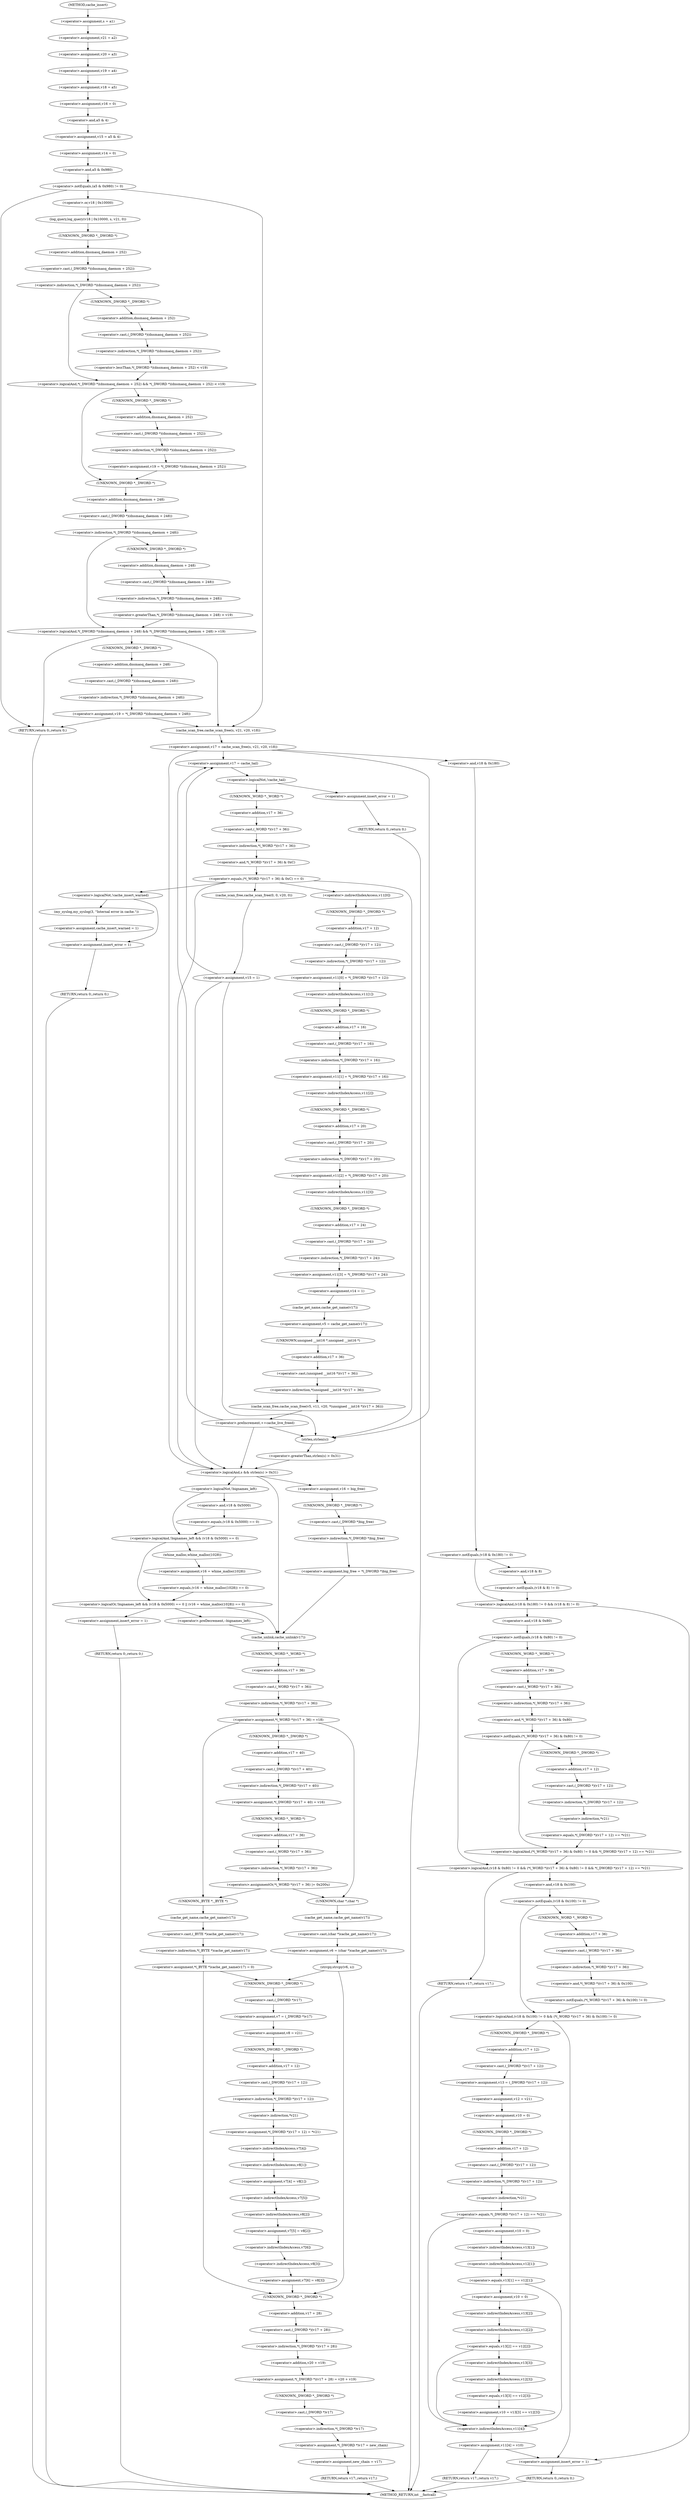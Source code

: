 digraph cache_insert {  
"1000142" [label = "(<operator>.assignment,s = a1)" ]
"1000145" [label = "(<operator>.assignment,v21 = a2)" ]
"1000148" [label = "(<operator>.assignment,v20 = a3)" ]
"1000151" [label = "(<operator>.assignment,v19 = a4)" ]
"1000154" [label = "(<operator>.assignment,v18 = a5)" ]
"1000157" [label = "(<operator>.assignment,v16 = 0)" ]
"1000160" [label = "(<operator>.assignment,v15 = a5 & 4)" ]
"1000162" [label = "(<operator>.and,a5 & 4)" ]
"1000165" [label = "(<operator>.assignment,v14 = 0)" ]
"1000169" [label = "(<operator>.notEquals,(a5 & 0x980) != 0)" ]
"1000170" [label = "(<operator>.and,a5 & 0x980)" ]
"1000175" [label = "(log_query,log_query(v18 | 0x10000, s, v21, 0))" ]
"1000176" [label = "(<operator>.or,v18 | 0x10000)" ]
"1000183" [label = "(<operator>.logicalAnd,*(_DWORD *)(dnsmasq_daemon + 252) && *(_DWORD *)(dnsmasq_daemon + 252) < v19)" ]
"1000184" [label = "(<operator>.indirection,*(_DWORD *)(dnsmasq_daemon + 252))" ]
"1000185" [label = "(<operator>.cast,(_DWORD *)(dnsmasq_daemon + 252))" ]
"1000186" [label = "(UNKNOWN,_DWORD *,_DWORD *)" ]
"1000187" [label = "(<operator>.addition,dnsmasq_daemon + 252)" ]
"1000190" [label = "(<operator>.lessThan,*(_DWORD *)(dnsmasq_daemon + 252) < v19)" ]
"1000191" [label = "(<operator>.indirection,*(_DWORD *)(dnsmasq_daemon + 252))" ]
"1000192" [label = "(<operator>.cast,(_DWORD *)(dnsmasq_daemon + 252))" ]
"1000193" [label = "(UNKNOWN,_DWORD *,_DWORD *)" ]
"1000194" [label = "(<operator>.addition,dnsmasq_daemon + 252)" ]
"1000198" [label = "(<operator>.assignment,v19 = *(_DWORD *)(dnsmasq_daemon + 252))" ]
"1000200" [label = "(<operator>.indirection,*(_DWORD *)(dnsmasq_daemon + 252))" ]
"1000201" [label = "(<operator>.cast,(_DWORD *)(dnsmasq_daemon + 252))" ]
"1000202" [label = "(UNKNOWN,_DWORD *,_DWORD *)" ]
"1000203" [label = "(<operator>.addition,dnsmasq_daemon + 252)" ]
"1000207" [label = "(<operator>.logicalAnd,*(_DWORD *)(dnsmasq_daemon + 248) && *(_DWORD *)(dnsmasq_daemon + 248) > v19)" ]
"1000208" [label = "(<operator>.indirection,*(_DWORD *)(dnsmasq_daemon + 248))" ]
"1000209" [label = "(<operator>.cast,(_DWORD *)(dnsmasq_daemon + 248))" ]
"1000210" [label = "(UNKNOWN,_DWORD *,_DWORD *)" ]
"1000211" [label = "(<operator>.addition,dnsmasq_daemon + 248)" ]
"1000214" [label = "(<operator>.greaterThan,*(_DWORD *)(dnsmasq_daemon + 248) > v19)" ]
"1000215" [label = "(<operator>.indirection,*(_DWORD *)(dnsmasq_daemon + 248))" ]
"1000216" [label = "(<operator>.cast,(_DWORD *)(dnsmasq_daemon + 248))" ]
"1000217" [label = "(UNKNOWN,_DWORD *,_DWORD *)" ]
"1000218" [label = "(<operator>.addition,dnsmasq_daemon + 248)" ]
"1000222" [label = "(<operator>.assignment,v19 = *(_DWORD *)(dnsmasq_daemon + 248))" ]
"1000224" [label = "(<operator>.indirection,*(_DWORD *)(dnsmasq_daemon + 248))" ]
"1000225" [label = "(<operator>.cast,(_DWORD *)(dnsmasq_daemon + 248))" ]
"1000226" [label = "(UNKNOWN,_DWORD *,_DWORD *)" ]
"1000227" [label = "(<operator>.addition,dnsmasq_daemon + 248)" ]
"1000232" [label = "(RETURN,return 0;,return 0;)" ]
"1000234" [label = "(<operator>.assignment,v17 = cache_scan_free(s, v21, v20, v18))" ]
"1000236" [label = "(cache_scan_free,cache_scan_free(s, v21, v20, v18))" ]
"1000245" [label = "(<operator>.logicalAnd,(v18 & 0x180) != 0 && (v18 & 8) != 0)" ]
"1000246" [label = "(<operator>.notEquals,(v18 & 0x180) != 0)" ]
"1000247" [label = "(<operator>.and,v18 & 0x180)" ]
"1000251" [label = "(<operator>.notEquals,(v18 & 8) != 0)" ]
"1000252" [label = "(<operator>.and,v18 & 8)" ]
"1000258" [label = "(<operator>.logicalAnd,(v18 & 0x80) != 0 && (*(_WORD *)(v17 + 36) & 0x80) != 0 && *(_DWORD *)(v17 + 12) == *v21)" ]
"1000259" [label = "(<operator>.notEquals,(v18 & 0x80) != 0)" ]
"1000260" [label = "(<operator>.and,v18 & 0x80)" ]
"1000264" [label = "(<operator>.logicalAnd,(*(_WORD *)(v17 + 36) & 0x80) != 0 && *(_DWORD *)(v17 + 12) == *v21)" ]
"1000265" [label = "(<operator>.notEquals,(*(_WORD *)(v17 + 36) & 0x80) != 0)" ]
"1000266" [label = "(<operator>.and,*(_WORD *)(v17 + 36) & 0x80)" ]
"1000267" [label = "(<operator>.indirection,*(_WORD *)(v17 + 36))" ]
"1000268" [label = "(<operator>.cast,(_WORD *)(v17 + 36))" ]
"1000269" [label = "(UNKNOWN,_WORD *,_WORD *)" ]
"1000270" [label = "(<operator>.addition,v17 + 36)" ]
"1000275" [label = "(<operator>.equals,*(_DWORD *)(v17 + 12) == *v21)" ]
"1000276" [label = "(<operator>.indirection,*(_DWORD *)(v17 + 12))" ]
"1000277" [label = "(<operator>.cast,(_DWORD *)(v17 + 12))" ]
"1000278" [label = "(UNKNOWN,_DWORD *,_DWORD *)" ]
"1000279" [label = "(<operator>.addition,v17 + 12)" ]
"1000282" [label = "(<operator>.indirection,*v21)" ]
"1000284" [label = "(RETURN,return v17;,return v17;)" ]
"1000287" [label = "(<operator>.logicalAnd,(v18 & 0x100) != 0 && (*(_WORD *)(v17 + 36) & 0x100) != 0)" ]
"1000288" [label = "(<operator>.notEquals,(v18 & 0x100) != 0)" ]
"1000289" [label = "(<operator>.and,v18 & 0x100)" ]
"1000293" [label = "(<operator>.notEquals,(*(_WORD *)(v17 + 36) & 0x100) != 0)" ]
"1000294" [label = "(<operator>.and,*(_WORD *)(v17 + 36) & 0x100)" ]
"1000295" [label = "(<operator>.indirection,*(_WORD *)(v17 + 36))" ]
"1000296" [label = "(<operator>.cast,(_WORD *)(v17 + 36))" ]
"1000297" [label = "(UNKNOWN,_WORD *,_WORD *)" ]
"1000298" [label = "(<operator>.addition,v17 + 36)" ]
"1000304" [label = "(<operator>.assignment,v13 = (_DWORD *)(v17 + 12))" ]
"1000306" [label = "(<operator>.cast,(_DWORD *)(v17 + 12))" ]
"1000307" [label = "(UNKNOWN,_DWORD *,_DWORD *)" ]
"1000308" [label = "(<operator>.addition,v17 + 12)" ]
"1000311" [label = "(<operator>.assignment,v12 = v21)" ]
"1000314" [label = "(<operator>.assignment,v10 = 0)" ]
"1000318" [label = "(<operator>.equals,*(_DWORD *)(v17 + 12) == *v21)" ]
"1000319" [label = "(<operator>.indirection,*(_DWORD *)(v17 + 12))" ]
"1000320" [label = "(<operator>.cast,(_DWORD *)(v17 + 12))" ]
"1000321" [label = "(UNKNOWN,_DWORD *,_DWORD *)" ]
"1000322" [label = "(<operator>.addition,v17 + 12)" ]
"1000325" [label = "(<operator>.indirection,*v21)" ]
"1000328" [label = "(<operator>.assignment,v10 = 0)" ]
"1000332" [label = "(<operator>.equals,v13[1] == v12[1])" ]
"1000333" [label = "(<operator>.indirectIndexAccess,v13[1])" ]
"1000336" [label = "(<operator>.indirectIndexAccess,v12[1])" ]
"1000340" [label = "(<operator>.assignment,v10 = 0)" ]
"1000344" [label = "(<operator>.equals,v13[2] == v12[2])" ]
"1000345" [label = "(<operator>.indirectIndexAccess,v13[2])" ]
"1000348" [label = "(<operator>.indirectIndexAccess,v12[2])" ]
"1000351" [label = "(<operator>.assignment,v10 = v13[3] == v12[3])" ]
"1000353" [label = "(<operator>.equals,v13[3] == v12[3])" ]
"1000354" [label = "(<operator>.indirectIndexAccess,v13[3])" ]
"1000357" [label = "(<operator>.indirectIndexAccess,v12[3])" ]
"1000360" [label = "(<operator>.assignment,v11[4] = v10)" ]
"1000361" [label = "(<operator>.indirectIndexAccess,v11[4])" ]
"1000367" [label = "(RETURN,return v17;,return v17;)" ]
"1000369" [label = "(<operator>.assignment,insert_error = 1)" ]
"1000372" [label = "(RETURN,return 0;,return 0;)" ]
"1000377" [label = "(<operator>.assignment,v17 = cache_tail)" ]
"1000381" [label = "(<operator>.logicalNot,!cache_tail)" ]
"1000384" [label = "(<operator>.assignment,insert_error = 1)" ]
"1000387" [label = "(RETURN,return 0;,return 0;)" ]
"1000390" [label = "(<operator>.equals,(*(_WORD *)(v17 + 36) & 0xC) == 0)" ]
"1000391" [label = "(<operator>.and,*(_WORD *)(v17 + 36) & 0xC)" ]
"1000392" [label = "(<operator>.indirection,*(_WORD *)(v17 + 36))" ]
"1000393" [label = "(<operator>.cast,(_WORD *)(v17 + 36))" ]
"1000394" [label = "(UNKNOWN,_WORD *,_WORD *)" ]
"1000395" [label = "(<operator>.addition,v17 + 36)" ]
"1000405" [label = "(<operator>.logicalNot,!cache_insert_warned)" ]
"1000408" [label = "(my_syslog,my_syslog(3, \"Internal error in cache.\"))" ]
"1000411" [label = "(<operator>.assignment,cache_insert_warned = 1)" ]
"1000414" [label = "(<operator>.assignment,insert_error = 1)" ]
"1000417" [label = "(RETURN,return 0;,return 0;)" ]
"1000422" [label = "(<operator>.assignment,v11[0] = *(_DWORD *)(v17 + 12))" ]
"1000423" [label = "(<operator>.indirectIndexAccess,v11[0])" ]
"1000426" [label = "(<operator>.indirection,*(_DWORD *)(v17 + 12))" ]
"1000427" [label = "(<operator>.cast,(_DWORD *)(v17 + 12))" ]
"1000428" [label = "(UNKNOWN,_DWORD *,_DWORD *)" ]
"1000429" [label = "(<operator>.addition,v17 + 12)" ]
"1000432" [label = "(<operator>.assignment,v11[1] = *(_DWORD *)(v17 + 16))" ]
"1000433" [label = "(<operator>.indirectIndexAccess,v11[1])" ]
"1000436" [label = "(<operator>.indirection,*(_DWORD *)(v17 + 16))" ]
"1000437" [label = "(<operator>.cast,(_DWORD *)(v17 + 16))" ]
"1000438" [label = "(UNKNOWN,_DWORD *,_DWORD *)" ]
"1000439" [label = "(<operator>.addition,v17 + 16)" ]
"1000442" [label = "(<operator>.assignment,v11[2] = *(_DWORD *)(v17 + 20))" ]
"1000443" [label = "(<operator>.indirectIndexAccess,v11[2])" ]
"1000446" [label = "(<operator>.indirection,*(_DWORD *)(v17 + 20))" ]
"1000447" [label = "(<operator>.cast,(_DWORD *)(v17 + 20))" ]
"1000448" [label = "(UNKNOWN,_DWORD *,_DWORD *)" ]
"1000449" [label = "(<operator>.addition,v17 + 20)" ]
"1000452" [label = "(<operator>.assignment,v11[3] = *(_DWORD *)(v17 + 24))" ]
"1000453" [label = "(<operator>.indirectIndexAccess,v11[3])" ]
"1000456" [label = "(<operator>.indirection,*(_DWORD *)(v17 + 24))" ]
"1000457" [label = "(<operator>.cast,(_DWORD *)(v17 + 24))" ]
"1000458" [label = "(UNKNOWN,_DWORD *,_DWORD *)" ]
"1000459" [label = "(<operator>.addition,v17 + 24)" ]
"1000462" [label = "(<operator>.assignment,v14 = 1)" ]
"1000465" [label = "(<operator>.assignment,v5 = cache_get_name(v17))" ]
"1000467" [label = "(cache_get_name,cache_get_name(v17))" ]
"1000469" [label = "(cache_scan_free,cache_scan_free(v5, v11, v20, *(unsigned __int16 *)(v17 + 36)))" ]
"1000473" [label = "(<operator>.indirection,*(unsigned __int16 *)(v17 + 36))" ]
"1000474" [label = "(<operator>.cast,(unsigned __int16 *)(v17 + 36))" ]
"1000475" [label = "(UNKNOWN,unsigned __int16 *,unsigned __int16 *)" ]
"1000476" [label = "(<operator>.addition,v17 + 36)" ]
"1000479" [label = "(<operator>.preIncrement,++cache_live_freed)" ]
"1000483" [label = "(cache_scan_free,cache_scan_free(0, 0, v20, 0))" ]
"1000488" [label = "(<operator>.assignment,v15 = 1)" ]
"1000492" [label = "(<operator>.logicalAnd,s && strlen(s) > 0x31)" ]
"1000494" [label = "(<operator>.greaterThan,strlen(s) > 0x31)" ]
"1000495" [label = "(strlen,strlen(s))" ]
"1000502" [label = "(<operator>.assignment,v16 = big_free)" ]
"1000505" [label = "(<operator>.assignment,big_free = *(_DWORD *)big_free)" ]
"1000507" [label = "(<operator>.indirection,*(_DWORD *)big_free)" ]
"1000508" [label = "(<operator>.cast,(_DWORD *)big_free)" ]
"1000509" [label = "(UNKNOWN,_DWORD *,_DWORD *)" ]
"1000514" [label = "(<operator>.logicalOr,!bignames_left && (v18 & 0x5000) == 0 || (v16 = whine_malloc(1028)) == 0)" ]
"1000515" [label = "(<operator>.logicalAnd,!bignames_left && (v18 & 0x5000) == 0)" ]
"1000516" [label = "(<operator>.logicalNot,!bignames_left)" ]
"1000518" [label = "(<operator>.equals,(v18 & 0x5000) == 0)" ]
"1000519" [label = "(<operator>.and,v18 & 0x5000)" ]
"1000523" [label = "(<operator>.equals,(v16 = whine_malloc(1028)) == 0)" ]
"1000524" [label = "(<operator>.assignment,v16 = whine_malloc(1028))" ]
"1000526" [label = "(whine_malloc,whine_malloc(1028))" ]
"1000530" [label = "(<operator>.assignment,insert_error = 1)" ]
"1000533" [label = "(RETURN,return 0;,return 0;)" ]
"1000537" [label = "(<operator>.preDecrement,--bignames_left)" ]
"1000539" [label = "(cache_unlink,cache_unlink(v17))" ]
"1000541" [label = "(<operator>.assignment,*(_WORD *)(v17 + 36) = v18)" ]
"1000542" [label = "(<operator>.indirection,*(_WORD *)(v17 + 36))" ]
"1000543" [label = "(<operator>.cast,(_WORD *)(v17 + 36))" ]
"1000544" [label = "(UNKNOWN,_WORD *,_WORD *)" ]
"1000545" [label = "(<operator>.addition,v17 + 36)" ]
"1000552" [label = "(<operator>.assignment,*(_DWORD *)(v17 + 40) = v16)" ]
"1000553" [label = "(<operator>.indirection,*(_DWORD *)(v17 + 40))" ]
"1000554" [label = "(<operator>.cast,(_DWORD *)(v17 + 40))" ]
"1000555" [label = "(UNKNOWN,_DWORD *,_DWORD *)" ]
"1000556" [label = "(<operator>.addition,v17 + 40)" ]
"1000560" [label = "(<operators>.assignmentOr,*(_WORD *)(v17 + 36) |= 0x200u)" ]
"1000561" [label = "(<operator>.indirection,*(_WORD *)(v17 + 36))" ]
"1000562" [label = "(<operator>.cast,(_WORD *)(v17 + 36))" ]
"1000563" [label = "(UNKNOWN,_WORD *,_WORD *)" ]
"1000564" [label = "(<operator>.addition,v17 + 36)" ]
"1000571" [label = "(<operator>.assignment,v6 = (char *)cache_get_name(v17))" ]
"1000573" [label = "(<operator>.cast,(char *)cache_get_name(v17))" ]
"1000574" [label = "(UNKNOWN,char *,char *)" ]
"1000575" [label = "(cache_get_name,cache_get_name(v17))" ]
"1000577" [label = "(strcpy,strcpy(v6, s))" ]
"1000582" [label = "(<operator>.assignment,*(_BYTE *)cache_get_name(v17) = 0)" ]
"1000583" [label = "(<operator>.indirection,*(_BYTE *)cache_get_name(v17))" ]
"1000584" [label = "(<operator>.cast,(_BYTE *)cache_get_name(v17))" ]
"1000585" [label = "(UNKNOWN,_BYTE *,_BYTE *)" ]
"1000586" [label = "(cache_get_name,cache_get_name(v17))" ]
"1000592" [label = "(<operator>.assignment,v7 = (_DWORD *)v17)" ]
"1000594" [label = "(<operator>.cast,(_DWORD *)v17)" ]
"1000595" [label = "(UNKNOWN,_DWORD *,_DWORD *)" ]
"1000597" [label = "(<operator>.assignment,v8 = v21)" ]
"1000600" [label = "(<operator>.assignment,*(_DWORD *)(v17 + 12) = *v21)" ]
"1000601" [label = "(<operator>.indirection,*(_DWORD *)(v17 + 12))" ]
"1000602" [label = "(<operator>.cast,(_DWORD *)(v17 + 12))" ]
"1000603" [label = "(UNKNOWN,_DWORD *,_DWORD *)" ]
"1000604" [label = "(<operator>.addition,v17 + 12)" ]
"1000607" [label = "(<operator>.indirection,*v21)" ]
"1000609" [label = "(<operator>.assignment,v7[4] = v8[1])" ]
"1000610" [label = "(<operator>.indirectIndexAccess,v7[4])" ]
"1000613" [label = "(<operator>.indirectIndexAccess,v8[1])" ]
"1000616" [label = "(<operator>.assignment,v7[5] = v8[2])" ]
"1000617" [label = "(<operator>.indirectIndexAccess,v7[5])" ]
"1000620" [label = "(<operator>.indirectIndexAccess,v8[2])" ]
"1000623" [label = "(<operator>.assignment,v7[6] = v8[3])" ]
"1000624" [label = "(<operator>.indirectIndexAccess,v7[6])" ]
"1000627" [label = "(<operator>.indirectIndexAccess,v8[3])" ]
"1000630" [label = "(<operator>.assignment,*(_DWORD *)(v17 + 28) = v20 + v19)" ]
"1000631" [label = "(<operator>.indirection,*(_DWORD *)(v17 + 28))" ]
"1000632" [label = "(<operator>.cast,(_DWORD *)(v17 + 28))" ]
"1000633" [label = "(UNKNOWN,_DWORD *,_DWORD *)" ]
"1000634" [label = "(<operator>.addition,v17 + 28)" ]
"1000637" [label = "(<operator>.addition,v20 + v19)" ]
"1000640" [label = "(<operator>.assignment,*(_DWORD *)v17 = new_chain)" ]
"1000641" [label = "(<operator>.indirection,*(_DWORD *)v17)" ]
"1000642" [label = "(<operator>.cast,(_DWORD *)v17)" ]
"1000643" [label = "(UNKNOWN,_DWORD *,_DWORD *)" ]
"1000646" [label = "(<operator>.assignment,new_chain = v17)" ]
"1000649" [label = "(RETURN,return v17;,return v17;)" ]
"1000118" [label = "(METHOD,cache_insert)" ]
"1000651" [label = "(METHOD_RETURN,int __fastcall)" ]
  "1000142" -> "1000145" 
  "1000145" -> "1000148" 
  "1000148" -> "1000151" 
  "1000151" -> "1000154" 
  "1000154" -> "1000157" 
  "1000157" -> "1000162" 
  "1000160" -> "1000165" 
  "1000162" -> "1000160" 
  "1000165" -> "1000170" 
  "1000169" -> "1000176" 
  "1000169" -> "1000232" 
  "1000169" -> "1000236" 
  "1000170" -> "1000169" 
  "1000175" -> "1000186" 
  "1000176" -> "1000175" 
  "1000183" -> "1000210" 
  "1000183" -> "1000202" 
  "1000184" -> "1000193" 
  "1000184" -> "1000183" 
  "1000185" -> "1000184" 
  "1000186" -> "1000187" 
  "1000187" -> "1000185" 
  "1000190" -> "1000183" 
  "1000191" -> "1000190" 
  "1000192" -> "1000191" 
  "1000193" -> "1000194" 
  "1000194" -> "1000192" 
  "1000198" -> "1000210" 
  "1000200" -> "1000198" 
  "1000201" -> "1000200" 
  "1000202" -> "1000203" 
  "1000203" -> "1000201" 
  "1000207" -> "1000226" 
  "1000207" -> "1000232" 
  "1000207" -> "1000236" 
  "1000208" -> "1000217" 
  "1000208" -> "1000207" 
  "1000209" -> "1000208" 
  "1000210" -> "1000211" 
  "1000211" -> "1000209" 
  "1000214" -> "1000207" 
  "1000215" -> "1000214" 
  "1000216" -> "1000215" 
  "1000217" -> "1000218" 
  "1000218" -> "1000216" 
  "1000222" -> "1000232" 
  "1000222" -> "1000236" 
  "1000224" -> "1000222" 
  "1000225" -> "1000224" 
  "1000226" -> "1000227" 
  "1000227" -> "1000225" 
  "1000232" -> "1000651" 
  "1000234" -> "1000247" 
  "1000234" -> "1000377" 
  "1000234" -> "1000492" 
  "1000234" -> "1000495" 
  "1000236" -> "1000234" 
  "1000245" -> "1000260" 
  "1000245" -> "1000369" 
  "1000246" -> "1000245" 
  "1000246" -> "1000252" 
  "1000247" -> "1000246" 
  "1000251" -> "1000245" 
  "1000252" -> "1000251" 
  "1000258" -> "1000284" 
  "1000258" -> "1000289" 
  "1000259" -> "1000269" 
  "1000259" -> "1000258" 
  "1000260" -> "1000259" 
  "1000264" -> "1000258" 
  "1000265" -> "1000278" 
  "1000265" -> "1000264" 
  "1000266" -> "1000265" 
  "1000267" -> "1000266" 
  "1000268" -> "1000267" 
  "1000269" -> "1000270" 
  "1000270" -> "1000268" 
  "1000275" -> "1000264" 
  "1000276" -> "1000282" 
  "1000277" -> "1000276" 
  "1000278" -> "1000279" 
  "1000279" -> "1000277" 
  "1000282" -> "1000275" 
  "1000284" -> "1000651" 
  "1000287" -> "1000307" 
  "1000287" -> "1000369" 
  "1000288" -> "1000297" 
  "1000288" -> "1000287" 
  "1000289" -> "1000288" 
  "1000293" -> "1000287" 
  "1000294" -> "1000293" 
  "1000295" -> "1000294" 
  "1000296" -> "1000295" 
  "1000297" -> "1000298" 
  "1000298" -> "1000296" 
  "1000304" -> "1000311" 
  "1000306" -> "1000304" 
  "1000307" -> "1000308" 
  "1000308" -> "1000306" 
  "1000311" -> "1000314" 
  "1000314" -> "1000321" 
  "1000318" -> "1000328" 
  "1000318" -> "1000361" 
  "1000319" -> "1000325" 
  "1000320" -> "1000319" 
  "1000321" -> "1000322" 
  "1000322" -> "1000320" 
  "1000325" -> "1000318" 
  "1000328" -> "1000333" 
  "1000332" -> "1000340" 
  "1000332" -> "1000361" 
  "1000333" -> "1000336" 
  "1000336" -> "1000332" 
  "1000340" -> "1000345" 
  "1000344" -> "1000354" 
  "1000344" -> "1000361" 
  "1000345" -> "1000348" 
  "1000348" -> "1000344" 
  "1000351" -> "1000361" 
  "1000353" -> "1000351" 
  "1000354" -> "1000357" 
  "1000357" -> "1000353" 
  "1000360" -> "1000367" 
  "1000360" -> "1000369" 
  "1000361" -> "1000360" 
  "1000367" -> "1000651" 
  "1000369" -> "1000372" 
  "1000372" -> "1000651" 
  "1000377" -> "1000381" 
  "1000381" -> "1000394" 
  "1000381" -> "1000384" 
  "1000384" -> "1000387" 
  "1000387" -> "1000651" 
  "1000390" -> "1000492" 
  "1000390" -> "1000495" 
  "1000390" -> "1000405" 
  "1000390" -> "1000423" 
  "1000390" -> "1000483" 
  "1000391" -> "1000390" 
  "1000392" -> "1000391" 
  "1000393" -> "1000392" 
  "1000394" -> "1000395" 
  "1000395" -> "1000393" 
  "1000405" -> "1000408" 
  "1000405" -> "1000414" 
  "1000408" -> "1000411" 
  "1000411" -> "1000414" 
  "1000414" -> "1000417" 
  "1000417" -> "1000651" 
  "1000422" -> "1000433" 
  "1000423" -> "1000428" 
  "1000426" -> "1000422" 
  "1000427" -> "1000426" 
  "1000428" -> "1000429" 
  "1000429" -> "1000427" 
  "1000432" -> "1000443" 
  "1000433" -> "1000438" 
  "1000436" -> "1000432" 
  "1000437" -> "1000436" 
  "1000438" -> "1000439" 
  "1000439" -> "1000437" 
  "1000442" -> "1000453" 
  "1000443" -> "1000448" 
  "1000446" -> "1000442" 
  "1000447" -> "1000446" 
  "1000448" -> "1000449" 
  "1000449" -> "1000447" 
  "1000452" -> "1000462" 
  "1000453" -> "1000458" 
  "1000456" -> "1000452" 
  "1000457" -> "1000456" 
  "1000458" -> "1000459" 
  "1000459" -> "1000457" 
  "1000462" -> "1000467" 
  "1000465" -> "1000475" 
  "1000467" -> "1000465" 
  "1000469" -> "1000479" 
  "1000473" -> "1000469" 
  "1000474" -> "1000473" 
  "1000475" -> "1000476" 
  "1000476" -> "1000474" 
  "1000479" -> "1000377" 
  "1000479" -> "1000492" 
  "1000479" -> "1000495" 
  "1000483" -> "1000488" 
  "1000488" -> "1000377" 
  "1000488" -> "1000492" 
  "1000488" -> "1000495" 
  "1000492" -> "1000502" 
  "1000492" -> "1000516" 
  "1000492" -> "1000539" 
  "1000494" -> "1000492" 
  "1000495" -> "1000494" 
  "1000502" -> "1000509" 
  "1000505" -> "1000539" 
  "1000507" -> "1000505" 
  "1000508" -> "1000507" 
  "1000509" -> "1000508" 
  "1000514" -> "1000530" 
  "1000514" -> "1000537" 
  "1000514" -> "1000539" 
  "1000515" -> "1000514" 
  "1000515" -> "1000526" 
  "1000516" -> "1000515" 
  "1000516" -> "1000519" 
  "1000518" -> "1000515" 
  "1000519" -> "1000518" 
  "1000523" -> "1000514" 
  "1000524" -> "1000523" 
  "1000526" -> "1000524" 
  "1000530" -> "1000533" 
  "1000533" -> "1000651" 
  "1000537" -> "1000539" 
  "1000539" -> "1000544" 
  "1000541" -> "1000555" 
  "1000541" -> "1000585" 
  "1000541" -> "1000574" 
  "1000542" -> "1000541" 
  "1000543" -> "1000542" 
  "1000544" -> "1000545" 
  "1000545" -> "1000543" 
  "1000552" -> "1000563" 
  "1000553" -> "1000552" 
  "1000554" -> "1000553" 
  "1000555" -> "1000556" 
  "1000556" -> "1000554" 
  "1000560" -> "1000585" 
  "1000560" -> "1000574" 
  "1000561" -> "1000560" 
  "1000562" -> "1000561" 
  "1000563" -> "1000564" 
  "1000564" -> "1000562" 
  "1000571" -> "1000577" 
  "1000573" -> "1000571" 
  "1000574" -> "1000575" 
  "1000575" -> "1000573" 
  "1000577" -> "1000633" 
  "1000577" -> "1000595" 
  "1000582" -> "1000633" 
  "1000582" -> "1000595" 
  "1000583" -> "1000582" 
  "1000584" -> "1000583" 
  "1000585" -> "1000586" 
  "1000586" -> "1000584" 
  "1000592" -> "1000597" 
  "1000594" -> "1000592" 
  "1000595" -> "1000594" 
  "1000597" -> "1000603" 
  "1000600" -> "1000610" 
  "1000601" -> "1000607" 
  "1000602" -> "1000601" 
  "1000603" -> "1000604" 
  "1000604" -> "1000602" 
  "1000607" -> "1000600" 
  "1000609" -> "1000617" 
  "1000610" -> "1000613" 
  "1000613" -> "1000609" 
  "1000616" -> "1000624" 
  "1000617" -> "1000620" 
  "1000620" -> "1000616" 
  "1000623" -> "1000633" 
  "1000624" -> "1000627" 
  "1000627" -> "1000623" 
  "1000630" -> "1000643" 
  "1000631" -> "1000637" 
  "1000632" -> "1000631" 
  "1000633" -> "1000634" 
  "1000634" -> "1000632" 
  "1000637" -> "1000630" 
  "1000640" -> "1000646" 
  "1000641" -> "1000640" 
  "1000642" -> "1000641" 
  "1000643" -> "1000642" 
  "1000646" -> "1000649" 
  "1000649" -> "1000651" 
  "1000118" -> "1000142" 
}

